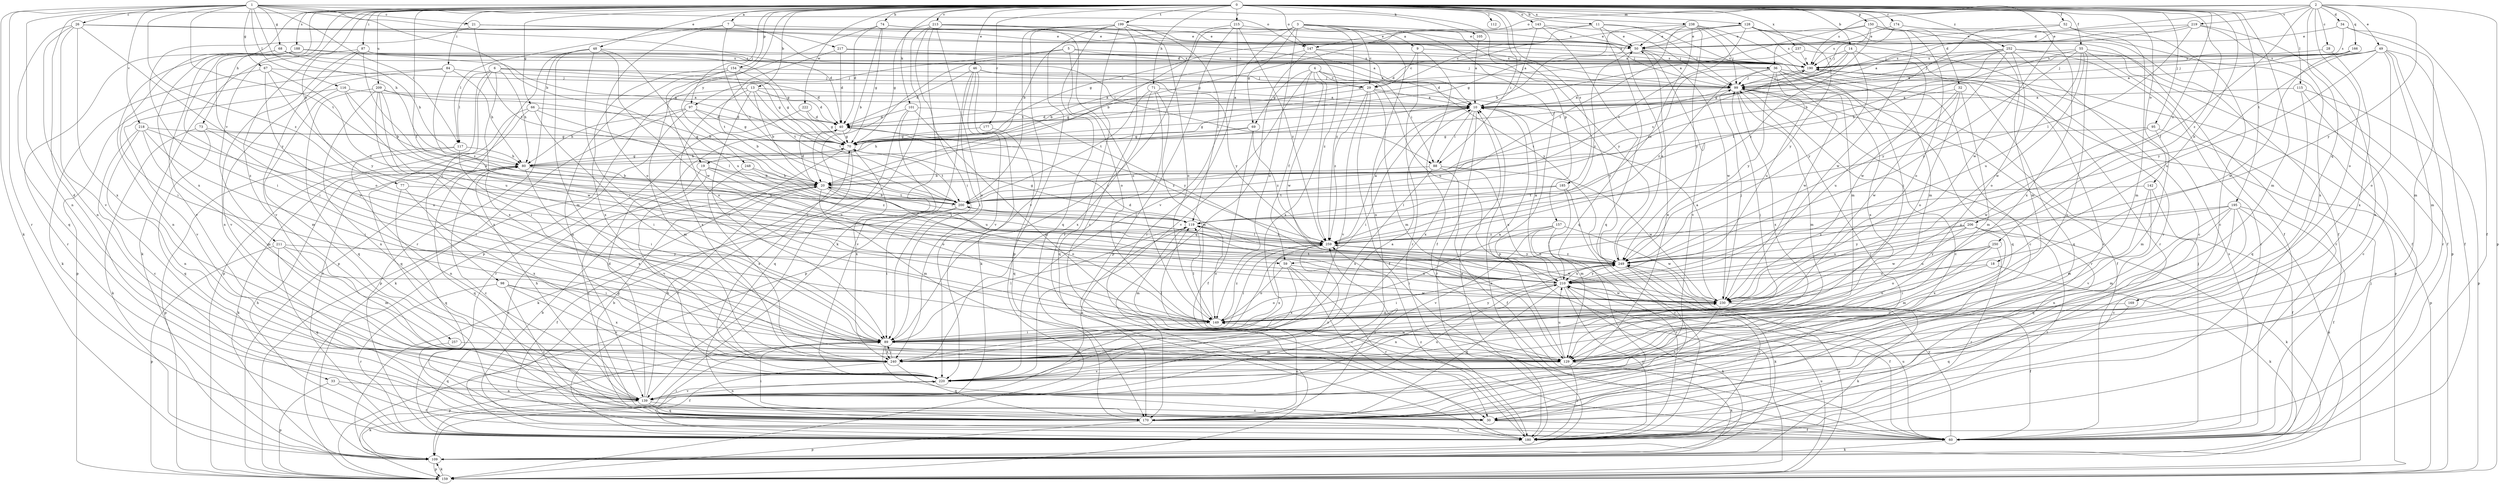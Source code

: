 strict digraph  {
0;
1;
2;
3;
4;
5;
6;
7;
9;
10;
11;
13;
14;
18;
19;
20;
21;
26;
28;
29;
30;
32;
33;
34;
36;
40;
46;
48;
49;
50;
52;
55;
59;
60;
66;
67;
68;
69;
70;
71;
73;
74;
77;
80;
84;
87;
88;
89;
95;
97;
98;
99;
101;
105;
109;
112;
115;
116;
117;
119;
128;
129;
139;
142;
143;
147;
149;
150;
154;
157;
159;
166;
169;
170;
174;
177;
180;
185;
188;
190;
195;
199;
200;
206;
209;
210;
211;
213;
215;
217;
218;
219;
220;
222;
230;
237;
238;
240;
248;
249;
250;
252;
257;
259;
0 -> 7  [label=a];
0 -> 11  [label=b];
0 -> 13  [label=b];
0 -> 14  [label=b];
0 -> 18  [label=b];
0 -> 32  [label=d];
0 -> 33  [label=d];
0 -> 46  [label=e];
0 -> 48  [label=e];
0 -> 52  [label=f];
0 -> 55  [label=f];
0 -> 59  [label=f];
0 -> 66  [label=g];
0 -> 71  [label=h];
0 -> 73  [label=h];
0 -> 74  [label=h];
0 -> 77  [label=h];
0 -> 84  [label=i];
0 -> 87  [label=i];
0 -> 88  [label=i];
0 -> 95  [label=j];
0 -> 97  [label=j];
0 -> 101  [label=k];
0 -> 112  [label=l];
0 -> 115  [label=l];
0 -> 128  [label=m];
0 -> 129  [label=m];
0 -> 142  [label=o];
0 -> 143  [label=o];
0 -> 147  [label=o];
0 -> 150  [label=p];
0 -> 154  [label=p];
0 -> 157  [label=p];
0 -> 174  [label=r];
0 -> 177  [label=r];
0 -> 185  [label=s];
0 -> 188  [label=s];
0 -> 195  [label=t];
0 -> 199  [label=t];
0 -> 206  [label=u];
0 -> 209  [label=u];
0 -> 211  [label=v];
0 -> 213  [label=v];
0 -> 215  [label=v];
0 -> 222  [label=w];
0 -> 230  [label=w];
0 -> 237  [label=x];
0 -> 238  [label=x];
0 -> 240  [label=x];
0 -> 248  [label=y];
0 -> 250  [label=z];
0 -> 252  [label=z];
0 -> 257  [label=z];
1 -> 19  [label=b];
1 -> 21  [label=c];
1 -> 26  [label=c];
1 -> 67  [label=g];
1 -> 68  [label=g];
1 -> 80  [label=h];
1 -> 105  [label=k];
1 -> 109  [label=k];
1 -> 116  [label=l];
1 -> 117  [label=l];
1 -> 139  [label=n];
1 -> 147  [label=o];
1 -> 180  [label=r];
1 -> 200  [label=t];
1 -> 217  [label=v];
1 -> 218  [label=v];
1 -> 259  [label=z];
2 -> 28  [label=c];
2 -> 34  [label=d];
2 -> 36  [label=d];
2 -> 49  [label=e];
2 -> 59  [label=f];
2 -> 147  [label=o];
2 -> 149  [label=o];
2 -> 159  [label=p];
2 -> 166  [label=q];
2 -> 169  [label=q];
2 -> 190  [label=s];
2 -> 219  [label=v];
2 -> 249  [label=y];
3 -> 9  [label=a];
3 -> 19  [label=b];
3 -> 20  [label=b];
3 -> 29  [label=c];
3 -> 69  [label=g];
3 -> 139  [label=n];
3 -> 149  [label=o];
3 -> 159  [label=p];
3 -> 220  [label=v];
3 -> 249  [label=y];
3 -> 259  [label=z];
4 -> 29  [label=c];
4 -> 59  [label=f];
4 -> 69  [label=g];
4 -> 88  [label=i];
4 -> 210  [label=u];
4 -> 220  [label=v];
4 -> 230  [label=w];
4 -> 240  [label=x];
5 -> 36  [label=d];
5 -> 97  [label=j];
5 -> 149  [label=o];
5 -> 190  [label=s];
5 -> 220  [label=v];
6 -> 29  [label=c];
6 -> 40  [label=d];
6 -> 70  [label=g];
6 -> 80  [label=h];
6 -> 98  [label=j];
6 -> 117  [label=l];
6 -> 159  [label=p];
6 -> 240  [label=x];
7 -> 50  [label=e];
7 -> 88  [label=i];
7 -> 117  [label=l];
7 -> 149  [label=o];
7 -> 200  [label=t];
9 -> 29  [label=c];
9 -> 60  [label=f];
9 -> 180  [label=r];
9 -> 190  [label=s];
10 -> 40  [label=d];
10 -> 70  [label=g];
10 -> 88  [label=i];
10 -> 89  [label=i];
10 -> 180  [label=r];
10 -> 240  [label=x];
11 -> 29  [label=c];
11 -> 50  [label=e];
11 -> 70  [label=g];
11 -> 99  [label=j];
11 -> 129  [label=m];
11 -> 170  [label=q];
13 -> 10  [label=a];
13 -> 20  [label=b];
13 -> 40  [label=d];
13 -> 89  [label=i];
13 -> 159  [label=p];
13 -> 200  [label=t];
13 -> 240  [label=x];
14 -> 40  [label=d];
14 -> 70  [label=g];
14 -> 190  [label=s];
14 -> 230  [label=w];
14 -> 249  [label=y];
18 -> 109  [label=k];
18 -> 149  [label=o];
18 -> 210  [label=u];
19 -> 20  [label=b];
19 -> 30  [label=c];
19 -> 149  [label=o];
19 -> 220  [label=v];
19 -> 249  [label=y];
20 -> 40  [label=d];
20 -> 119  [label=l];
20 -> 129  [label=m];
20 -> 149  [label=o];
20 -> 180  [label=r];
20 -> 190  [label=s];
20 -> 200  [label=t];
21 -> 10  [label=a];
21 -> 50  [label=e];
21 -> 89  [label=i];
21 -> 200  [label=t];
26 -> 40  [label=d];
26 -> 50  [label=e];
26 -> 139  [label=n];
26 -> 170  [label=q];
26 -> 190  [label=s];
26 -> 220  [label=v];
26 -> 240  [label=x];
26 -> 249  [label=y];
28 -> 190  [label=s];
28 -> 240  [label=x];
29 -> 10  [label=a];
29 -> 60  [label=f];
29 -> 70  [label=g];
29 -> 129  [label=m];
29 -> 220  [label=v];
29 -> 249  [label=y];
29 -> 259  [label=z];
30 -> 60  [label=f];
32 -> 10  [label=a];
32 -> 129  [label=m];
32 -> 149  [label=o];
32 -> 210  [label=u];
32 -> 230  [label=w];
33 -> 60  [label=f];
33 -> 139  [label=n];
33 -> 159  [label=p];
34 -> 50  [label=e];
34 -> 60  [label=f];
34 -> 129  [label=m];
34 -> 190  [label=s];
36 -> 30  [label=c];
36 -> 99  [label=j];
36 -> 170  [label=q];
36 -> 200  [label=t];
36 -> 210  [label=u];
36 -> 230  [label=w];
36 -> 240  [label=x];
36 -> 249  [label=y];
36 -> 259  [label=z];
40 -> 70  [label=g];
40 -> 259  [label=z];
46 -> 40  [label=d];
46 -> 89  [label=i];
46 -> 99  [label=j];
46 -> 109  [label=k];
46 -> 159  [label=p];
46 -> 220  [label=v];
46 -> 249  [label=y];
48 -> 89  [label=i];
48 -> 129  [label=m];
48 -> 159  [label=p];
48 -> 180  [label=r];
48 -> 190  [label=s];
48 -> 210  [label=u];
48 -> 230  [label=w];
49 -> 10  [label=a];
49 -> 60  [label=f];
49 -> 99  [label=j];
49 -> 129  [label=m];
49 -> 149  [label=o];
49 -> 180  [label=r];
49 -> 190  [label=s];
49 -> 210  [label=u];
49 -> 249  [label=y];
50 -> 190  [label=s];
50 -> 220  [label=v];
50 -> 230  [label=w];
50 -> 259  [label=z];
52 -> 20  [label=b];
52 -> 30  [label=c];
52 -> 50  [label=e];
52 -> 129  [label=m];
55 -> 20  [label=b];
55 -> 60  [label=f];
55 -> 180  [label=r];
55 -> 190  [label=s];
55 -> 210  [label=u];
55 -> 220  [label=v];
55 -> 230  [label=w];
55 -> 249  [label=y];
59 -> 30  [label=c];
59 -> 149  [label=o];
59 -> 180  [label=r];
59 -> 210  [label=u];
59 -> 240  [label=x];
60 -> 20  [label=b];
60 -> 99  [label=j];
60 -> 109  [label=k];
60 -> 190  [label=s];
60 -> 210  [label=u];
60 -> 249  [label=y];
66 -> 40  [label=d];
66 -> 89  [label=i];
66 -> 119  [label=l];
66 -> 170  [label=q];
66 -> 180  [label=r];
67 -> 99  [label=j];
67 -> 109  [label=k];
67 -> 149  [label=o];
67 -> 249  [label=y];
67 -> 259  [label=z];
68 -> 80  [label=h];
68 -> 89  [label=i];
68 -> 99  [label=j];
68 -> 180  [label=r];
68 -> 190  [label=s];
69 -> 60  [label=f];
69 -> 70  [label=g];
69 -> 80  [label=h];
69 -> 259  [label=z];
70 -> 80  [label=h];
70 -> 109  [label=k];
70 -> 180  [label=r];
70 -> 200  [label=t];
70 -> 240  [label=x];
71 -> 10  [label=a];
71 -> 129  [label=m];
71 -> 170  [label=q];
71 -> 200  [label=t];
71 -> 240  [label=x];
73 -> 70  [label=g];
73 -> 89  [label=i];
73 -> 109  [label=k];
73 -> 170  [label=q];
74 -> 20  [label=b];
74 -> 40  [label=d];
74 -> 50  [label=e];
74 -> 70  [label=g];
74 -> 99  [label=j];
74 -> 159  [label=p];
77 -> 170  [label=q];
77 -> 200  [label=t];
77 -> 240  [label=x];
80 -> 20  [label=b];
80 -> 30  [label=c];
80 -> 70  [label=g];
80 -> 109  [label=k];
80 -> 170  [label=q];
80 -> 240  [label=x];
80 -> 259  [label=z];
84 -> 80  [label=h];
84 -> 99  [label=j];
84 -> 159  [label=p];
84 -> 220  [label=v];
84 -> 259  [label=z];
87 -> 10  [label=a];
87 -> 70  [label=g];
87 -> 109  [label=k];
87 -> 139  [label=n];
87 -> 190  [label=s];
87 -> 210  [label=u];
87 -> 220  [label=v];
88 -> 20  [label=b];
88 -> 60  [label=f];
88 -> 210  [label=u];
88 -> 230  [label=w];
88 -> 240  [label=x];
89 -> 30  [label=c];
89 -> 99  [label=j];
89 -> 119  [label=l];
89 -> 129  [label=m];
89 -> 159  [label=p];
89 -> 240  [label=x];
89 -> 249  [label=y];
95 -> 70  [label=g];
95 -> 129  [label=m];
95 -> 159  [label=p];
95 -> 230  [label=w];
97 -> 20  [label=b];
97 -> 40  [label=d];
97 -> 70  [label=g];
97 -> 80  [label=h];
97 -> 109  [label=k];
97 -> 129  [label=m];
98 -> 30  [label=c];
98 -> 180  [label=r];
98 -> 220  [label=v];
98 -> 230  [label=w];
98 -> 240  [label=x];
99 -> 10  [label=a];
99 -> 30  [label=c];
99 -> 60  [label=f];
99 -> 129  [label=m];
99 -> 180  [label=r];
99 -> 200  [label=t];
99 -> 240  [label=x];
101 -> 40  [label=d];
101 -> 129  [label=m];
101 -> 170  [label=q];
101 -> 220  [label=v];
101 -> 249  [label=y];
105 -> 10  [label=a];
109 -> 10  [label=a];
109 -> 159  [label=p];
115 -> 10  [label=a];
115 -> 30  [label=c];
115 -> 159  [label=p];
115 -> 170  [label=q];
116 -> 10  [label=a];
116 -> 20  [label=b];
116 -> 129  [label=m];
116 -> 210  [label=u];
116 -> 220  [label=v];
117 -> 80  [label=h];
117 -> 89  [label=i];
117 -> 139  [label=n];
117 -> 159  [label=p];
119 -> 70  [label=g];
119 -> 129  [label=m];
119 -> 139  [label=n];
119 -> 149  [label=o];
119 -> 259  [label=z];
128 -> 40  [label=d];
128 -> 50  [label=e];
128 -> 60  [label=f];
128 -> 70  [label=g];
128 -> 180  [label=r];
128 -> 190  [label=s];
128 -> 200  [label=t];
128 -> 249  [label=y];
129 -> 10  [label=a];
129 -> 109  [label=k];
129 -> 119  [label=l];
129 -> 180  [label=r];
129 -> 210  [label=u];
129 -> 220  [label=v];
139 -> 20  [label=b];
139 -> 30  [label=c];
139 -> 40  [label=d];
139 -> 80  [label=h];
139 -> 109  [label=k];
139 -> 170  [label=q];
139 -> 210  [label=u];
139 -> 220  [label=v];
139 -> 259  [label=z];
142 -> 60  [label=f];
142 -> 129  [label=m];
142 -> 200  [label=t];
142 -> 220  [label=v];
143 -> 10  [label=a];
143 -> 50  [label=e];
143 -> 70  [label=g];
143 -> 99  [label=j];
143 -> 170  [label=q];
147 -> 20  [label=b];
147 -> 170  [label=q];
147 -> 190  [label=s];
147 -> 249  [label=y];
147 -> 259  [label=z];
149 -> 89  [label=i];
149 -> 119  [label=l];
149 -> 259  [label=z];
150 -> 10  [label=a];
150 -> 50  [label=e];
150 -> 60  [label=f];
150 -> 129  [label=m];
150 -> 149  [label=o];
150 -> 190  [label=s];
150 -> 230  [label=w];
150 -> 259  [label=z];
154 -> 70  [label=g];
154 -> 99  [label=j];
154 -> 139  [label=n];
154 -> 149  [label=o];
154 -> 200  [label=t];
154 -> 240  [label=x];
157 -> 89  [label=i];
157 -> 180  [label=r];
157 -> 210  [label=u];
157 -> 220  [label=v];
157 -> 230  [label=w];
157 -> 259  [label=z];
159 -> 99  [label=j];
159 -> 109  [label=k];
159 -> 210  [label=u];
159 -> 249  [label=y];
166 -> 99  [label=j];
166 -> 190  [label=s];
166 -> 230  [label=w];
169 -> 149  [label=o];
169 -> 170  [label=q];
170 -> 20  [label=b];
170 -> 89  [label=i];
170 -> 99  [label=j];
170 -> 149  [label=o];
170 -> 159  [label=p];
170 -> 180  [label=r];
170 -> 190  [label=s];
170 -> 259  [label=z];
174 -> 50  [label=e];
174 -> 99  [label=j];
174 -> 159  [label=p];
174 -> 240  [label=x];
177 -> 70  [label=g];
177 -> 170  [label=q];
180 -> 10  [label=a];
180 -> 70  [label=g];
180 -> 80  [label=h];
180 -> 89  [label=i];
180 -> 259  [label=z];
185 -> 119  [label=l];
185 -> 129  [label=m];
185 -> 180  [label=r];
185 -> 200  [label=t];
188 -> 70  [label=g];
188 -> 89  [label=i];
188 -> 139  [label=n];
188 -> 149  [label=o];
188 -> 190  [label=s];
188 -> 220  [label=v];
190 -> 99  [label=j];
190 -> 159  [label=p];
190 -> 170  [label=q];
195 -> 30  [label=c];
195 -> 60  [label=f];
195 -> 109  [label=k];
195 -> 119  [label=l];
195 -> 129  [label=m];
195 -> 139  [label=n];
195 -> 170  [label=q];
195 -> 259  [label=z];
199 -> 30  [label=c];
199 -> 50  [label=e];
199 -> 119  [label=l];
199 -> 149  [label=o];
199 -> 159  [label=p];
199 -> 170  [label=q];
199 -> 180  [label=r];
199 -> 200  [label=t];
199 -> 220  [label=v];
200 -> 20  [label=b];
200 -> 60  [label=f];
200 -> 89  [label=i];
200 -> 119  [label=l];
206 -> 109  [label=k];
206 -> 180  [label=r];
206 -> 210  [label=u];
206 -> 230  [label=w];
206 -> 240  [label=x];
206 -> 249  [label=y];
206 -> 259  [label=z];
209 -> 10  [label=a];
209 -> 20  [label=b];
209 -> 89  [label=i];
209 -> 139  [label=n];
209 -> 170  [label=q];
209 -> 230  [label=w];
209 -> 240  [label=x];
210 -> 10  [label=a];
210 -> 40  [label=d];
210 -> 60  [label=f];
210 -> 109  [label=k];
210 -> 139  [label=n];
210 -> 149  [label=o];
210 -> 170  [label=q];
210 -> 180  [label=r];
210 -> 230  [label=w];
210 -> 249  [label=y];
211 -> 89  [label=i];
211 -> 129  [label=m];
211 -> 159  [label=p];
211 -> 170  [label=q];
211 -> 249  [label=y];
213 -> 50  [label=e];
213 -> 70  [label=g];
213 -> 89  [label=i];
213 -> 99  [label=j];
213 -> 109  [label=k];
213 -> 139  [label=n];
213 -> 149  [label=o];
213 -> 240  [label=x];
215 -> 50  [label=e];
215 -> 89  [label=i];
215 -> 159  [label=p];
215 -> 180  [label=r];
215 -> 259  [label=z];
217 -> 40  [label=d];
217 -> 99  [label=j];
217 -> 190  [label=s];
217 -> 200  [label=t];
218 -> 30  [label=c];
218 -> 70  [label=g];
218 -> 89  [label=i];
218 -> 129  [label=m];
218 -> 139  [label=n];
218 -> 210  [label=u];
219 -> 10  [label=a];
219 -> 50  [label=e];
219 -> 99  [label=j];
219 -> 119  [label=l];
219 -> 139  [label=n];
219 -> 240  [label=x];
220 -> 10  [label=a];
220 -> 50  [label=e];
220 -> 139  [label=n];
222 -> 40  [label=d];
222 -> 70  [label=g];
222 -> 180  [label=r];
230 -> 10  [label=a];
230 -> 60  [label=f];
230 -> 99  [label=j];
230 -> 109  [label=k];
230 -> 139  [label=n];
230 -> 149  [label=o];
230 -> 200  [label=t];
237 -> 40  [label=d];
237 -> 180  [label=r];
237 -> 190  [label=s];
238 -> 50  [label=e];
238 -> 80  [label=h];
238 -> 89  [label=i];
238 -> 99  [label=j];
238 -> 129  [label=m];
238 -> 200  [label=t];
238 -> 249  [label=y];
238 -> 259  [label=z];
240 -> 60  [label=f];
240 -> 89  [label=i];
240 -> 170  [label=q];
240 -> 230  [label=w];
248 -> 20  [label=b];
248 -> 210  [label=u];
248 -> 240  [label=x];
249 -> 50  [label=e];
249 -> 89  [label=i];
249 -> 109  [label=k];
249 -> 180  [label=r];
249 -> 210  [label=u];
249 -> 259  [label=z];
250 -> 89  [label=i];
250 -> 129  [label=m];
250 -> 149  [label=o];
250 -> 180  [label=r];
250 -> 210  [label=u];
250 -> 249  [label=y];
252 -> 10  [label=a];
252 -> 30  [label=c];
252 -> 60  [label=f];
252 -> 99  [label=j];
252 -> 119  [label=l];
252 -> 149  [label=o];
252 -> 180  [label=r];
252 -> 190  [label=s];
252 -> 249  [label=y];
257 -> 129  [label=m];
257 -> 170  [label=q];
259 -> 10  [label=a];
259 -> 89  [label=i];
259 -> 119  [label=l];
259 -> 230  [label=w];
259 -> 240  [label=x];
259 -> 249  [label=y];
}
